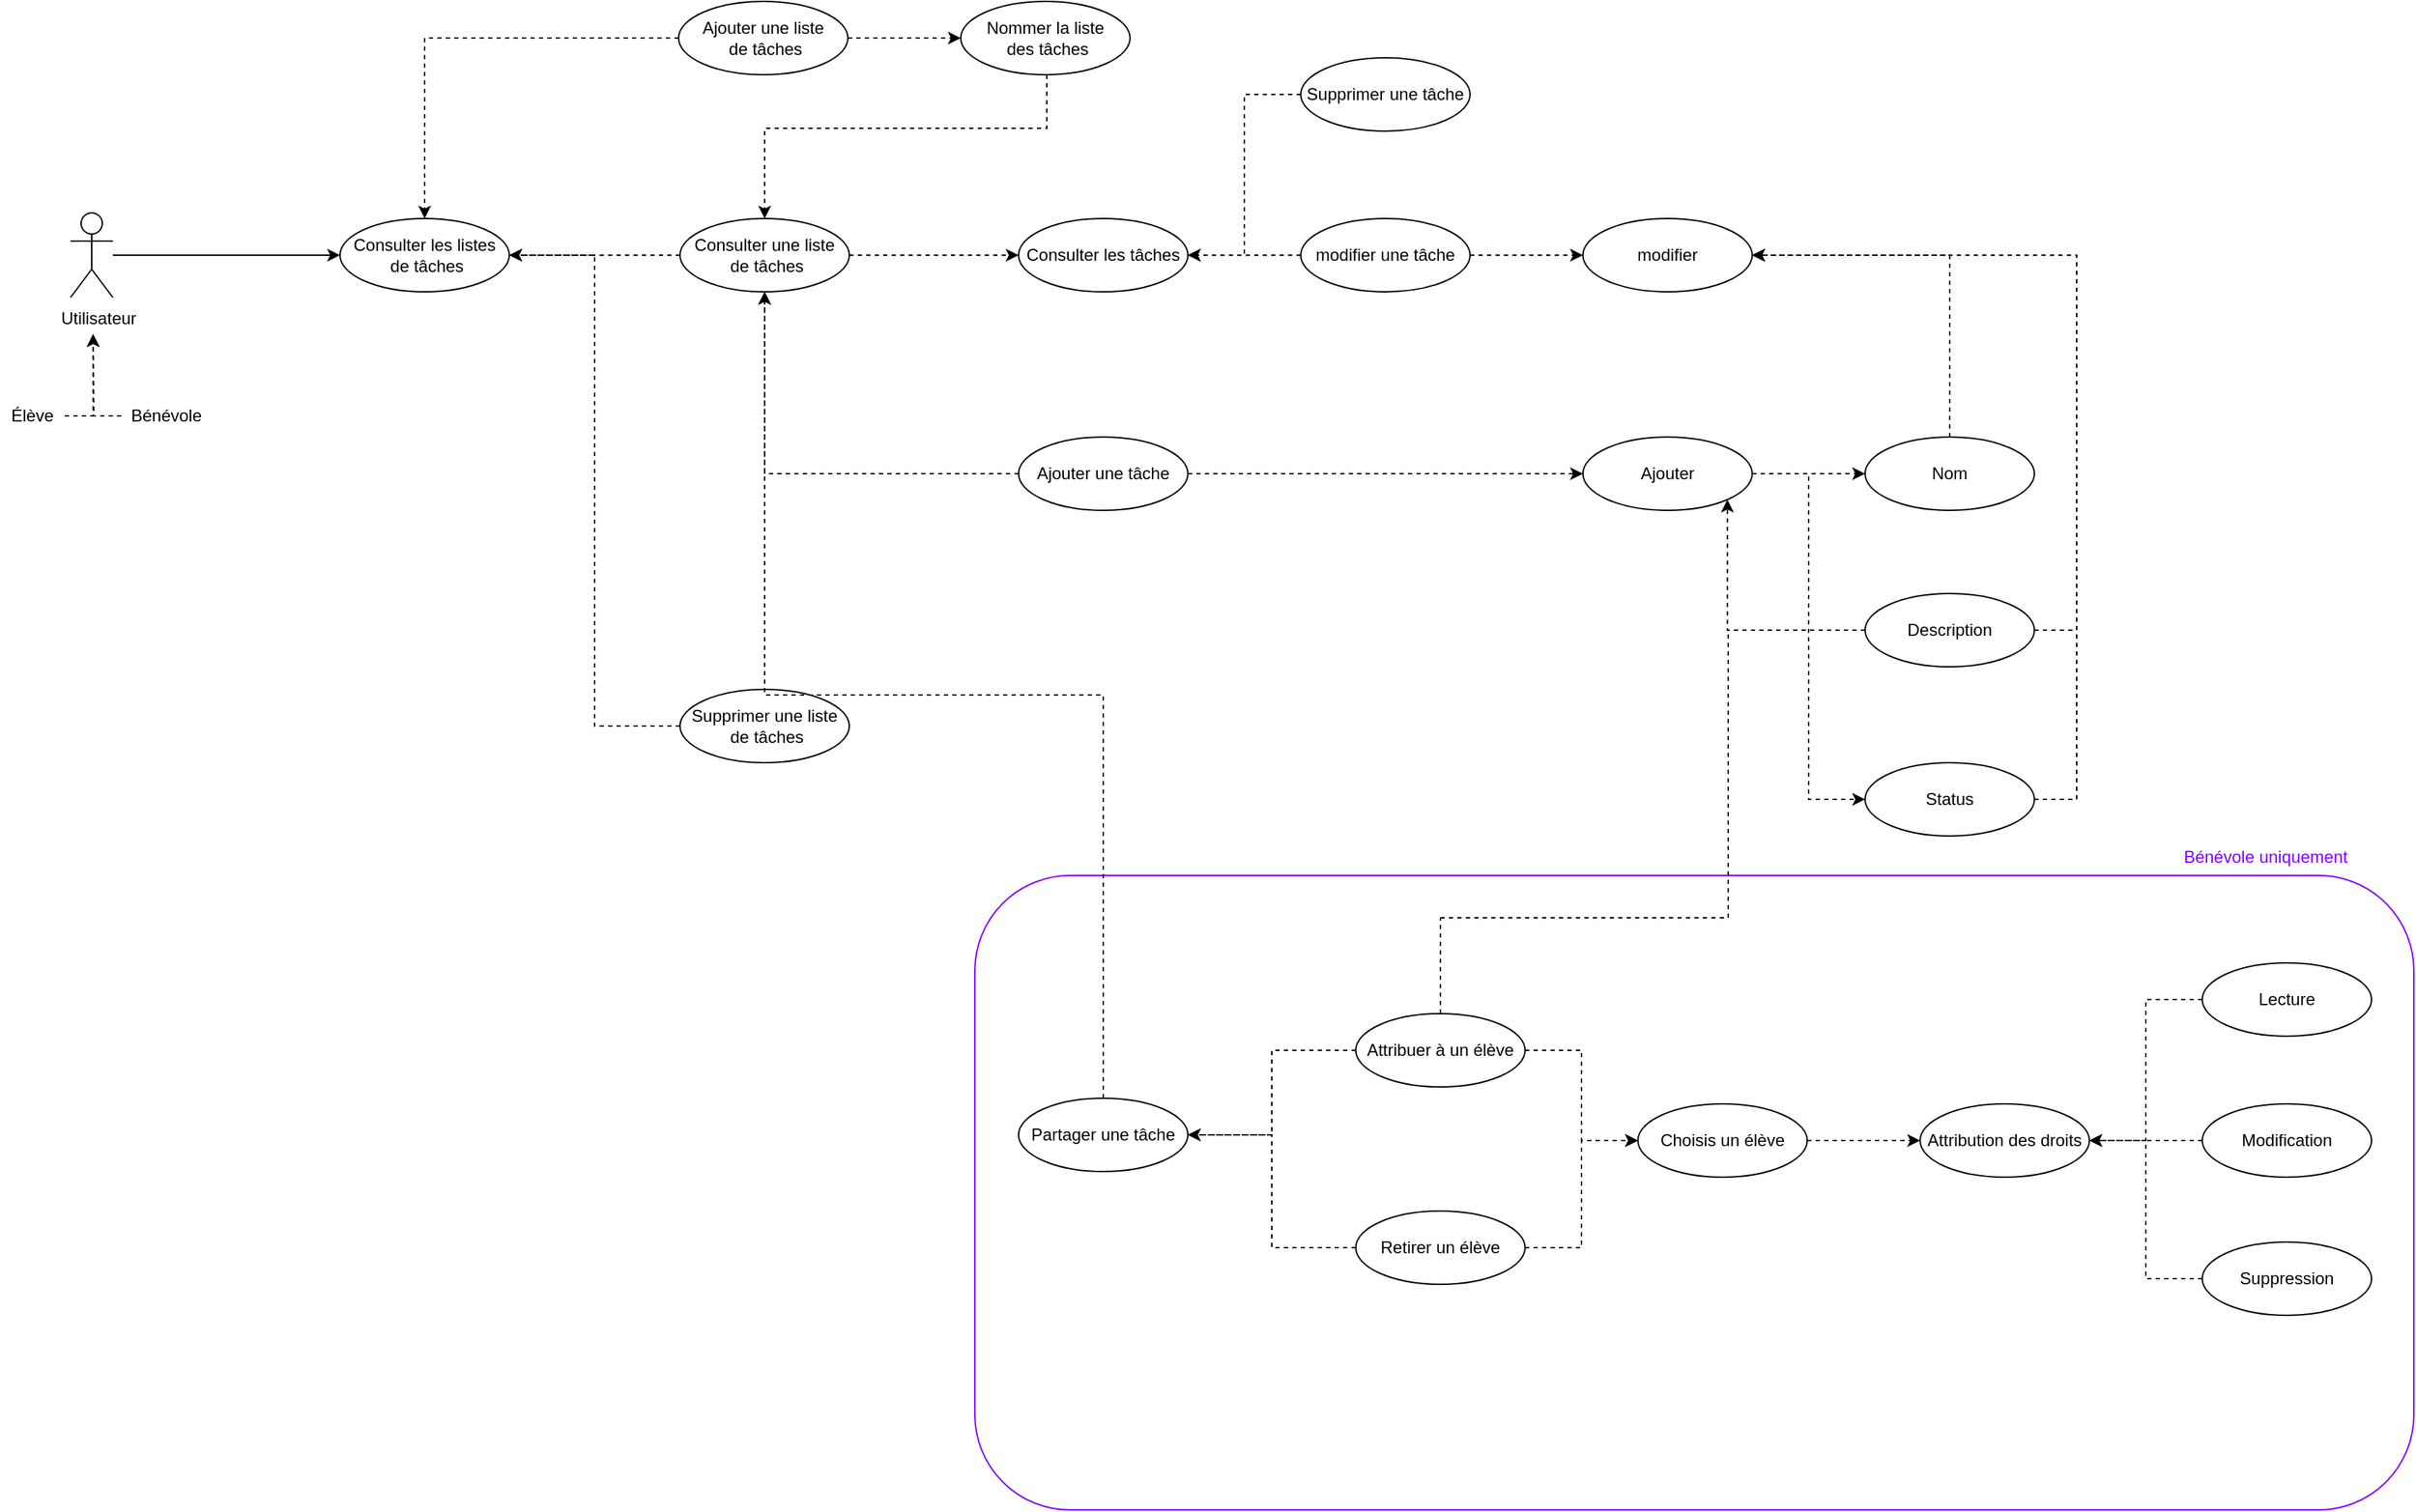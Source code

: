 <mxfile version="20.8.23" type="github">
  <diagram name="Page-1" id="fAINEygDaWVcv_N5_IjY">
    <mxGraphModel dx="1687" dy="882" grid="1" gridSize="10" guides="1" tooltips="1" connect="1" arrows="1" fold="1" page="1" pageScale="1" pageWidth="827" pageHeight="1169" math="0" shadow="0">
      <root>
        <mxCell id="0" />
        <mxCell id="1" parent="0" />
        <mxCell id="KYYR0FkDAw76e0KfDm-P-86" value="" style="rounded=1;whiteSpace=wrap;html=1;fillColor=none;strokeColor=#8000ff;" vertex="1" parent="1">
          <mxGeometry x="730" y="750" width="1020" height="450" as="geometry" />
        </mxCell>
        <mxCell id="KYYR0FkDAw76e0KfDm-P-9" style="edgeStyle=orthogonalEdgeStyle;rounded=0;orthogonalLoop=1;jettySize=auto;html=1;" edge="1" parent="1" source="KYYR0FkDAw76e0KfDm-P-1" target="KYYR0FkDAw76e0KfDm-P-8">
          <mxGeometry relative="1" as="geometry" />
        </mxCell>
        <mxCell id="KYYR0FkDAw76e0KfDm-P-1" value="Actor" style="shape=umlActor;verticalLabelPosition=bottom;verticalAlign=top;html=1;outlineConnect=0;overflow=visible;noLabel=1;" vertex="1" parent="1">
          <mxGeometry x="89" y="280" width="30" height="60" as="geometry" />
        </mxCell>
        <mxCell id="KYYR0FkDAw76e0KfDm-P-2" value="Utilisateur" style="text;html=1;strokeColor=none;fillColor=none;align=center;verticalAlign=middle;whiteSpace=wrap;rounded=0;" vertex="1" parent="1">
          <mxGeometry x="79" y="340" width="60" height="30" as="geometry" />
        </mxCell>
        <mxCell id="KYYR0FkDAw76e0KfDm-P-3" value="" style="edgeStyle=orthogonalEdgeStyle;rounded=0;orthogonalLoop=1;jettySize=auto;html=1;dashed=1;" edge="1" parent="1" source="KYYR0FkDAw76e0KfDm-P-4">
          <mxGeometry relative="1" as="geometry">
            <mxPoint x="85" y="425" as="sourcePoint" />
            <mxPoint x="105" y="366" as="targetPoint" />
          </mxGeometry>
        </mxCell>
        <mxCell id="KYYR0FkDAw76e0KfDm-P-4" value="Élève" style="text;html=1;strokeColor=none;fillColor=none;align=center;verticalAlign=middle;whiteSpace=wrap;rounded=0;" vertex="1" parent="1">
          <mxGeometry x="39" y="409" width="46" height="30" as="geometry" />
        </mxCell>
        <mxCell id="KYYR0FkDAw76e0KfDm-P-5" value="" style="edgeStyle=orthogonalEdgeStyle;rounded=0;orthogonalLoop=1;jettySize=auto;html=1;dashed=1;exitX=0;exitY=0.5;exitDx=0;exitDy=0;" edge="1" parent="1" source="KYYR0FkDAw76e0KfDm-P-6">
          <mxGeometry relative="1" as="geometry">
            <mxPoint x="125" y="431" as="sourcePoint" />
            <mxPoint x="105" y="366" as="targetPoint" />
          </mxGeometry>
        </mxCell>
        <mxCell id="KYYR0FkDAw76e0KfDm-P-6" value="Bénévole" style="text;html=1;strokeColor=none;fillColor=none;align=center;verticalAlign=middle;whiteSpace=wrap;rounded=0;" vertex="1" parent="1">
          <mxGeometry x="125" y="409" width="64" height="30" as="geometry" />
        </mxCell>
        <mxCell id="KYYR0FkDAw76e0KfDm-P-8" value="&lt;div&gt;Consulter les listes&lt;/div&gt;&lt;div&gt;&amp;nbsp;de tâches&lt;/div&gt;" style="ellipse;whiteSpace=wrap;html=1;" vertex="1" parent="1">
          <mxGeometry x="280" y="284" width="120" height="52" as="geometry" />
        </mxCell>
        <mxCell id="KYYR0FkDAw76e0KfDm-P-15" value="" style="edgeStyle=orthogonalEdgeStyle;rounded=0;orthogonalLoop=1;jettySize=auto;html=1;dashed=1;" edge="1" parent="1" source="KYYR0FkDAw76e0KfDm-P-10" target="KYYR0FkDAw76e0KfDm-P-14">
          <mxGeometry relative="1" as="geometry">
            <Array as="points">
              <mxPoint x="681" y="310" />
              <mxPoint x="681" y="310" />
            </Array>
          </mxGeometry>
        </mxCell>
        <mxCell id="KYYR0FkDAw76e0KfDm-P-27" style="edgeStyle=orthogonalEdgeStyle;rounded=0;orthogonalLoop=1;jettySize=auto;html=1;entryX=1;entryY=0.5;entryDx=0;entryDy=0;dashed=1;" edge="1" parent="1" source="KYYR0FkDAw76e0KfDm-P-10" target="KYYR0FkDAw76e0KfDm-P-8">
          <mxGeometry relative="1" as="geometry" />
        </mxCell>
        <mxCell id="KYYR0FkDAw76e0KfDm-P-10" value="&lt;div&gt;Consulter une liste&lt;br&gt;&lt;/div&gt;&lt;div&gt;&amp;nbsp;de tâches&lt;/div&gt;" style="ellipse;whiteSpace=wrap;html=1;" vertex="1" parent="1">
          <mxGeometry x="521" y="284" width="120" height="52" as="geometry" />
        </mxCell>
        <mxCell id="KYYR0FkDAw76e0KfDm-P-43" style="edgeStyle=orthogonalEdgeStyle;rounded=0;orthogonalLoop=1;jettySize=auto;html=1;entryX=0.5;entryY=0;entryDx=0;entryDy=0;dashed=1;" edge="1" parent="1" source="KYYR0FkDAw76e0KfDm-P-13" target="KYYR0FkDAw76e0KfDm-P-8">
          <mxGeometry relative="1" as="geometry" />
        </mxCell>
        <mxCell id="KYYR0FkDAw76e0KfDm-P-45" value="" style="edgeStyle=orthogonalEdgeStyle;rounded=0;orthogonalLoop=1;jettySize=auto;html=1;dashed=1;" edge="1" parent="1" source="KYYR0FkDAw76e0KfDm-P-13" target="KYYR0FkDAw76e0KfDm-P-44">
          <mxGeometry relative="1" as="geometry" />
        </mxCell>
        <mxCell id="KYYR0FkDAw76e0KfDm-P-13" value="&lt;div&gt;Ajouter une liste&lt;/div&gt;&lt;div&gt;&amp;nbsp;de tâches&lt;/div&gt;" style="ellipse;whiteSpace=wrap;html=1;" vertex="1" parent="1">
          <mxGeometry x="520" y="130" width="120" height="52" as="geometry" />
        </mxCell>
        <mxCell id="KYYR0FkDAw76e0KfDm-P-14" value="Consulter les tâches" style="ellipse;whiteSpace=wrap;html=1;" vertex="1" parent="1">
          <mxGeometry x="761" y="284" width="120" height="52" as="geometry" />
        </mxCell>
        <mxCell id="KYYR0FkDAw76e0KfDm-P-19" value="" style="edgeStyle=orthogonalEdgeStyle;rounded=0;orthogonalLoop=1;jettySize=auto;html=1;dashed=1;" edge="1" parent="1" source="KYYR0FkDAw76e0KfDm-P-16" target="KYYR0FkDAw76e0KfDm-P-18">
          <mxGeometry relative="1" as="geometry" />
        </mxCell>
        <mxCell id="KYYR0FkDAw76e0KfDm-P-26" style="edgeStyle=orthogonalEdgeStyle;rounded=0;orthogonalLoop=1;jettySize=auto;html=1;dashed=1;" edge="1" parent="1" source="KYYR0FkDAw76e0KfDm-P-16" target="KYYR0FkDAw76e0KfDm-P-10">
          <mxGeometry relative="1" as="geometry" />
        </mxCell>
        <mxCell id="KYYR0FkDAw76e0KfDm-P-16" value="Ajouter une tâche" style="ellipse;whiteSpace=wrap;html=1;" vertex="1" parent="1">
          <mxGeometry x="761" y="439" width="120" height="52" as="geometry" />
        </mxCell>
        <mxCell id="KYYR0FkDAw76e0KfDm-P-21" value="" style="edgeStyle=orthogonalEdgeStyle;rounded=0;orthogonalLoop=1;jettySize=auto;html=1;dashed=1;" edge="1" parent="1" source="KYYR0FkDAw76e0KfDm-P-18" target="KYYR0FkDAw76e0KfDm-P-20">
          <mxGeometry relative="1" as="geometry" />
        </mxCell>
        <mxCell id="KYYR0FkDAw76e0KfDm-P-35" style="edgeStyle=orthogonalEdgeStyle;rounded=0;orthogonalLoop=1;jettySize=auto;html=1;entryX=0;entryY=0.5;entryDx=0;entryDy=0;dashed=1;" edge="1" parent="1" source="KYYR0FkDAw76e0KfDm-P-18" target="KYYR0FkDAw76e0KfDm-P-23">
          <mxGeometry relative="1" as="geometry" />
        </mxCell>
        <mxCell id="KYYR0FkDAw76e0KfDm-P-18" value="Ajouter" style="ellipse;whiteSpace=wrap;html=1;" vertex="1" parent="1">
          <mxGeometry x="1161" y="439" width="120" height="52" as="geometry" />
        </mxCell>
        <mxCell id="KYYR0FkDAw76e0KfDm-P-39" style="edgeStyle=orthogonalEdgeStyle;rounded=0;orthogonalLoop=1;jettySize=auto;html=1;entryX=1;entryY=0.5;entryDx=0;entryDy=0;dashed=1;exitX=0.5;exitY=0;exitDx=0;exitDy=0;" edge="1" parent="1" source="KYYR0FkDAw76e0KfDm-P-20" target="KYYR0FkDAw76e0KfDm-P-32">
          <mxGeometry relative="1" as="geometry">
            <mxPoint x="1421" y="430" as="sourcePoint" />
          </mxGeometry>
        </mxCell>
        <mxCell id="KYYR0FkDAw76e0KfDm-P-20" value="Nom" style="ellipse;whiteSpace=wrap;html=1;" vertex="1" parent="1">
          <mxGeometry x="1361" y="439" width="120" height="52" as="geometry" />
        </mxCell>
        <mxCell id="KYYR0FkDAw76e0KfDm-P-36" style="edgeStyle=orthogonalEdgeStyle;rounded=0;orthogonalLoop=1;jettySize=auto;html=1;entryX=1;entryY=1;entryDx=0;entryDy=0;dashed=1;" edge="1" parent="1" source="KYYR0FkDAw76e0KfDm-P-22" target="KYYR0FkDAw76e0KfDm-P-18">
          <mxGeometry relative="1" as="geometry" />
        </mxCell>
        <mxCell id="KYYR0FkDAw76e0KfDm-P-40" style="edgeStyle=orthogonalEdgeStyle;rounded=0;orthogonalLoop=1;jettySize=auto;html=1;entryX=1;entryY=0.5;entryDx=0;entryDy=0;dashed=1;" edge="1" parent="1" source="KYYR0FkDAw76e0KfDm-P-22" target="KYYR0FkDAw76e0KfDm-P-32">
          <mxGeometry relative="1" as="geometry">
            <Array as="points">
              <mxPoint x="1511" y="576" />
              <mxPoint x="1511" y="310" />
            </Array>
          </mxGeometry>
        </mxCell>
        <mxCell id="KYYR0FkDAw76e0KfDm-P-22" value="Description" style="ellipse;whiteSpace=wrap;html=1;" vertex="1" parent="1">
          <mxGeometry x="1361" y="550" width="120" height="52" as="geometry" />
        </mxCell>
        <mxCell id="KYYR0FkDAw76e0KfDm-P-41" style="edgeStyle=orthogonalEdgeStyle;rounded=0;orthogonalLoop=1;jettySize=auto;html=1;entryX=1;entryY=0.5;entryDx=0;entryDy=0;dashed=1;" edge="1" parent="1" source="KYYR0FkDAw76e0KfDm-P-23" target="KYYR0FkDAw76e0KfDm-P-32">
          <mxGeometry relative="1" as="geometry">
            <Array as="points">
              <mxPoint x="1511" y="696" />
              <mxPoint x="1511" y="310" />
            </Array>
          </mxGeometry>
        </mxCell>
        <mxCell id="KYYR0FkDAw76e0KfDm-P-23" value="Status" style="ellipse;whiteSpace=wrap;html=1;" vertex="1" parent="1">
          <mxGeometry x="1361" y="670" width="120" height="52" as="geometry" />
        </mxCell>
        <mxCell id="KYYR0FkDAw76e0KfDm-P-25" style="edgeStyle=orthogonalEdgeStyle;rounded=0;orthogonalLoop=1;jettySize=auto;html=1;entryX=1;entryY=0.5;entryDx=0;entryDy=0;dashed=1;" edge="1" parent="1" source="KYYR0FkDAw76e0KfDm-P-24" target="KYYR0FkDAw76e0KfDm-P-14">
          <mxGeometry relative="1" as="geometry" />
        </mxCell>
        <mxCell id="KYYR0FkDAw76e0KfDm-P-24" value="Supprimer une tâche" style="ellipse;whiteSpace=wrap;html=1;" vertex="1" parent="1">
          <mxGeometry x="961" y="170" width="120" height="52" as="geometry" />
        </mxCell>
        <mxCell id="KYYR0FkDAw76e0KfDm-P-29" style="edgeStyle=orthogonalEdgeStyle;rounded=0;orthogonalLoop=1;jettySize=auto;html=1;entryX=1;entryY=0.5;entryDx=0;entryDy=0;dashed=1;" edge="1" parent="1" source="KYYR0FkDAw76e0KfDm-P-28" target="KYYR0FkDAw76e0KfDm-P-8">
          <mxGeometry relative="1" as="geometry" />
        </mxCell>
        <mxCell id="KYYR0FkDAw76e0KfDm-P-28" value="&lt;div&gt;Supprimer une liste&lt;br&gt;&lt;/div&gt;&lt;div&gt;&amp;nbsp;de tâches&lt;/div&gt;" style="ellipse;whiteSpace=wrap;html=1;" vertex="1" parent="1">
          <mxGeometry x="521" y="618" width="120" height="52" as="geometry" />
        </mxCell>
        <mxCell id="KYYR0FkDAw76e0KfDm-P-31" style="edgeStyle=orthogonalEdgeStyle;rounded=0;orthogonalLoop=1;jettySize=auto;html=1;entryX=1;entryY=0.5;entryDx=0;entryDy=0;dashed=1;" edge="1" parent="1" source="KYYR0FkDAw76e0KfDm-P-30" target="KYYR0FkDAw76e0KfDm-P-14">
          <mxGeometry relative="1" as="geometry" />
        </mxCell>
        <mxCell id="KYYR0FkDAw76e0KfDm-P-33" value="" style="edgeStyle=orthogonalEdgeStyle;rounded=0;orthogonalLoop=1;jettySize=auto;html=1;dashed=1;" edge="1" parent="1" source="KYYR0FkDAw76e0KfDm-P-30" target="KYYR0FkDAw76e0KfDm-P-32">
          <mxGeometry relative="1" as="geometry" />
        </mxCell>
        <mxCell id="KYYR0FkDAw76e0KfDm-P-30" value="modifier une tâche" style="ellipse;whiteSpace=wrap;html=1;" vertex="1" parent="1">
          <mxGeometry x="961" y="284" width="120" height="52" as="geometry" />
        </mxCell>
        <mxCell id="KYYR0FkDAw76e0KfDm-P-32" value="modifier" style="ellipse;whiteSpace=wrap;html=1;" vertex="1" parent="1">
          <mxGeometry x="1161" y="284" width="120" height="52" as="geometry" />
        </mxCell>
        <mxCell id="KYYR0FkDAw76e0KfDm-P-46" style="edgeStyle=orthogonalEdgeStyle;rounded=0;orthogonalLoop=1;jettySize=auto;html=1;entryX=0.5;entryY=0;entryDx=0;entryDy=0;dashed=1;" edge="1" parent="1" target="KYYR0FkDAw76e0KfDm-P-10">
          <mxGeometry relative="1" as="geometry">
            <mxPoint x="781" y="182" as="sourcePoint" />
            <Array as="points">
              <mxPoint x="781" y="220" />
              <mxPoint x="581" y="220" />
            </Array>
          </mxGeometry>
        </mxCell>
        <mxCell id="KYYR0FkDAw76e0KfDm-P-44" value="&lt;div&gt;Nommer la liste&lt;/div&gt;&lt;div&gt;&amp;nbsp;des tâches&lt;/div&gt;" style="ellipse;whiteSpace=wrap;html=1;" vertex="1" parent="1">
          <mxGeometry x="720" y="130" width="120" height="52" as="geometry" />
        </mxCell>
        <mxCell id="KYYR0FkDAw76e0KfDm-P-54" style="edgeStyle=orthogonalEdgeStyle;rounded=0;orthogonalLoop=1;jettySize=auto;html=1;dashed=1;entryX=0;entryY=0.5;entryDx=0;entryDy=0;" edge="1" parent="1" source="KYYR0FkDAw76e0KfDm-P-48" target="KYYR0FkDAw76e0KfDm-P-53">
          <mxGeometry relative="1" as="geometry" />
        </mxCell>
        <mxCell id="KYYR0FkDAw76e0KfDm-P-61" style="edgeStyle=orthogonalEdgeStyle;rounded=0;orthogonalLoop=1;jettySize=auto;html=1;entryX=1;entryY=0.5;entryDx=0;entryDy=0;dashed=1;" edge="1" parent="1" source="KYYR0FkDAw76e0KfDm-P-48" target="KYYR0FkDAw76e0KfDm-P-56">
          <mxGeometry relative="1" as="geometry" />
        </mxCell>
        <mxCell id="KYYR0FkDAw76e0KfDm-P-48" value="Attribuer à un élève" style="ellipse;whiteSpace=wrap;html=1;" vertex="1" parent="1">
          <mxGeometry x="1000" y="848" width="120" height="52" as="geometry" />
        </mxCell>
        <mxCell id="KYYR0FkDAw76e0KfDm-P-55" style="edgeStyle=orthogonalEdgeStyle;rounded=0;orthogonalLoop=1;jettySize=auto;html=1;entryX=0;entryY=0.5;entryDx=0;entryDy=0;dashed=1;" edge="1" parent="1" source="KYYR0FkDAw76e0KfDm-P-52" target="KYYR0FkDAw76e0KfDm-P-53">
          <mxGeometry relative="1" as="geometry" />
        </mxCell>
        <mxCell id="KYYR0FkDAw76e0KfDm-P-62" style="edgeStyle=orthogonalEdgeStyle;rounded=0;orthogonalLoop=1;jettySize=auto;html=1;entryX=1;entryY=0.5;entryDx=0;entryDy=0;dashed=1;" edge="1" parent="1" source="KYYR0FkDAw76e0KfDm-P-52" target="KYYR0FkDAw76e0KfDm-P-56">
          <mxGeometry relative="1" as="geometry" />
        </mxCell>
        <mxCell id="KYYR0FkDAw76e0KfDm-P-52" value="&lt;div&gt;Retirer un élève&lt;/div&gt;" style="ellipse;whiteSpace=wrap;html=1;" vertex="1" parent="1">
          <mxGeometry x="1000" y="988" width="120" height="52" as="geometry" />
        </mxCell>
        <mxCell id="KYYR0FkDAw76e0KfDm-P-77" value="" style="edgeStyle=orthogonalEdgeStyle;rounded=0;orthogonalLoop=1;jettySize=auto;html=1;dashed=1;" edge="1" parent="1" source="KYYR0FkDAw76e0KfDm-P-53" target="KYYR0FkDAw76e0KfDm-P-76">
          <mxGeometry relative="1" as="geometry" />
        </mxCell>
        <mxCell id="KYYR0FkDAw76e0KfDm-P-53" value="Choisis un élève" style="ellipse;whiteSpace=wrap;html=1;" vertex="1" parent="1">
          <mxGeometry x="1200" y="912" width="120" height="52" as="geometry" />
        </mxCell>
        <mxCell id="KYYR0FkDAw76e0KfDm-P-60" style="edgeStyle=orthogonalEdgeStyle;rounded=0;orthogonalLoop=1;jettySize=auto;html=1;entryX=0.5;entryY=1;entryDx=0;entryDy=0;dashed=1;exitX=0.5;exitY=0;exitDx=0;exitDy=0;" edge="1" parent="1" source="KYYR0FkDAw76e0KfDm-P-56" target="KYYR0FkDAw76e0KfDm-P-10">
          <mxGeometry relative="1" as="geometry" />
        </mxCell>
        <mxCell id="KYYR0FkDAw76e0KfDm-P-56" value="Partager une tâche" style="ellipse;whiteSpace=wrap;html=1;" vertex="1" parent="1">
          <mxGeometry x="761" y="908" width="120" height="52" as="geometry" />
        </mxCell>
        <mxCell id="KYYR0FkDAw76e0KfDm-P-66" value="" style="endArrow=none;html=1;rounded=0;dashed=1;" edge="1" parent="1">
          <mxGeometry width="50" height="50" relative="1" as="geometry">
            <mxPoint x="1264" y="780" as="sourcePoint" />
            <mxPoint x="1264" y="576" as="targetPoint" />
          </mxGeometry>
        </mxCell>
        <mxCell id="KYYR0FkDAw76e0KfDm-P-67" value="" style="endArrow=none;html=1;rounded=0;dashed=1;" edge="1" parent="1">
          <mxGeometry width="50" height="50" relative="1" as="geometry">
            <mxPoint x="1060" y="780" as="sourcePoint" />
            <mxPoint x="1264" y="780" as="targetPoint" />
          </mxGeometry>
        </mxCell>
        <mxCell id="KYYR0FkDAw76e0KfDm-P-74" value="" style="endArrow=none;html=1;rounded=0;dashed=1;exitX=0.5;exitY=0;exitDx=0;exitDy=0;" edge="1" parent="1" source="KYYR0FkDAw76e0KfDm-P-48">
          <mxGeometry width="50" height="50" relative="1" as="geometry">
            <mxPoint x="920" y="900" as="sourcePoint" />
            <mxPoint x="1060" y="780" as="targetPoint" />
          </mxGeometry>
        </mxCell>
        <mxCell id="KYYR0FkDAw76e0KfDm-P-76" value="Attribution des droits" style="ellipse;whiteSpace=wrap;html=1;" vertex="1" parent="1">
          <mxGeometry x="1400" y="912" width="120" height="52" as="geometry" />
        </mxCell>
        <mxCell id="KYYR0FkDAw76e0KfDm-P-78" value="Modification" style="ellipse;whiteSpace=wrap;html=1;" vertex="1" parent="1">
          <mxGeometry x="1600" y="912" width="120" height="52" as="geometry" />
        </mxCell>
        <mxCell id="KYYR0FkDAw76e0KfDm-P-83" style="edgeStyle=orthogonalEdgeStyle;rounded=0;orthogonalLoop=1;jettySize=auto;html=1;entryX=1;entryY=0.5;entryDx=0;entryDy=0;dashed=1;" edge="1" parent="1" source="KYYR0FkDAw76e0KfDm-P-80" target="KYYR0FkDAw76e0KfDm-P-76">
          <mxGeometry relative="1" as="geometry" />
        </mxCell>
        <mxCell id="KYYR0FkDAw76e0KfDm-P-80" value="Lecture" style="ellipse;whiteSpace=wrap;html=1;" vertex="1" parent="1">
          <mxGeometry x="1600" y="812" width="120" height="52" as="geometry" />
        </mxCell>
        <mxCell id="KYYR0FkDAw76e0KfDm-P-84" style="edgeStyle=orthogonalEdgeStyle;rounded=0;orthogonalLoop=1;jettySize=auto;html=1;entryX=1;entryY=0.5;entryDx=0;entryDy=0;dashed=1;" edge="1" parent="1" source="KYYR0FkDAw76e0KfDm-P-81" target="KYYR0FkDAw76e0KfDm-P-76">
          <mxGeometry relative="1" as="geometry" />
        </mxCell>
        <mxCell id="KYYR0FkDAw76e0KfDm-P-81" value="Suppression" style="ellipse;whiteSpace=wrap;html=1;" vertex="1" parent="1">
          <mxGeometry x="1600" y="1010" width="120" height="52" as="geometry" />
        </mxCell>
        <mxCell id="KYYR0FkDAw76e0KfDm-P-85" value="" style="endArrow=none;html=1;rounded=0;dashed=1;exitX=0;exitY=0.5;exitDx=0;exitDy=0;" edge="1" parent="1" source="KYYR0FkDAw76e0KfDm-P-78">
          <mxGeometry width="50" height="50" relative="1" as="geometry">
            <mxPoint x="1490" y="990" as="sourcePoint" />
            <mxPoint x="1560" y="938" as="targetPoint" />
          </mxGeometry>
        </mxCell>
        <mxCell id="KYYR0FkDAw76e0KfDm-P-87" value="Bénévole uniquement" style="text;html=1;strokeColor=none;fillColor=none;align=center;verticalAlign=middle;whiteSpace=wrap;rounded=0;fontColor=#8000ff;" vertex="1" parent="1">
          <mxGeometry x="1580" y="722" width="130" height="30" as="geometry" />
        </mxCell>
      </root>
    </mxGraphModel>
  </diagram>
</mxfile>

